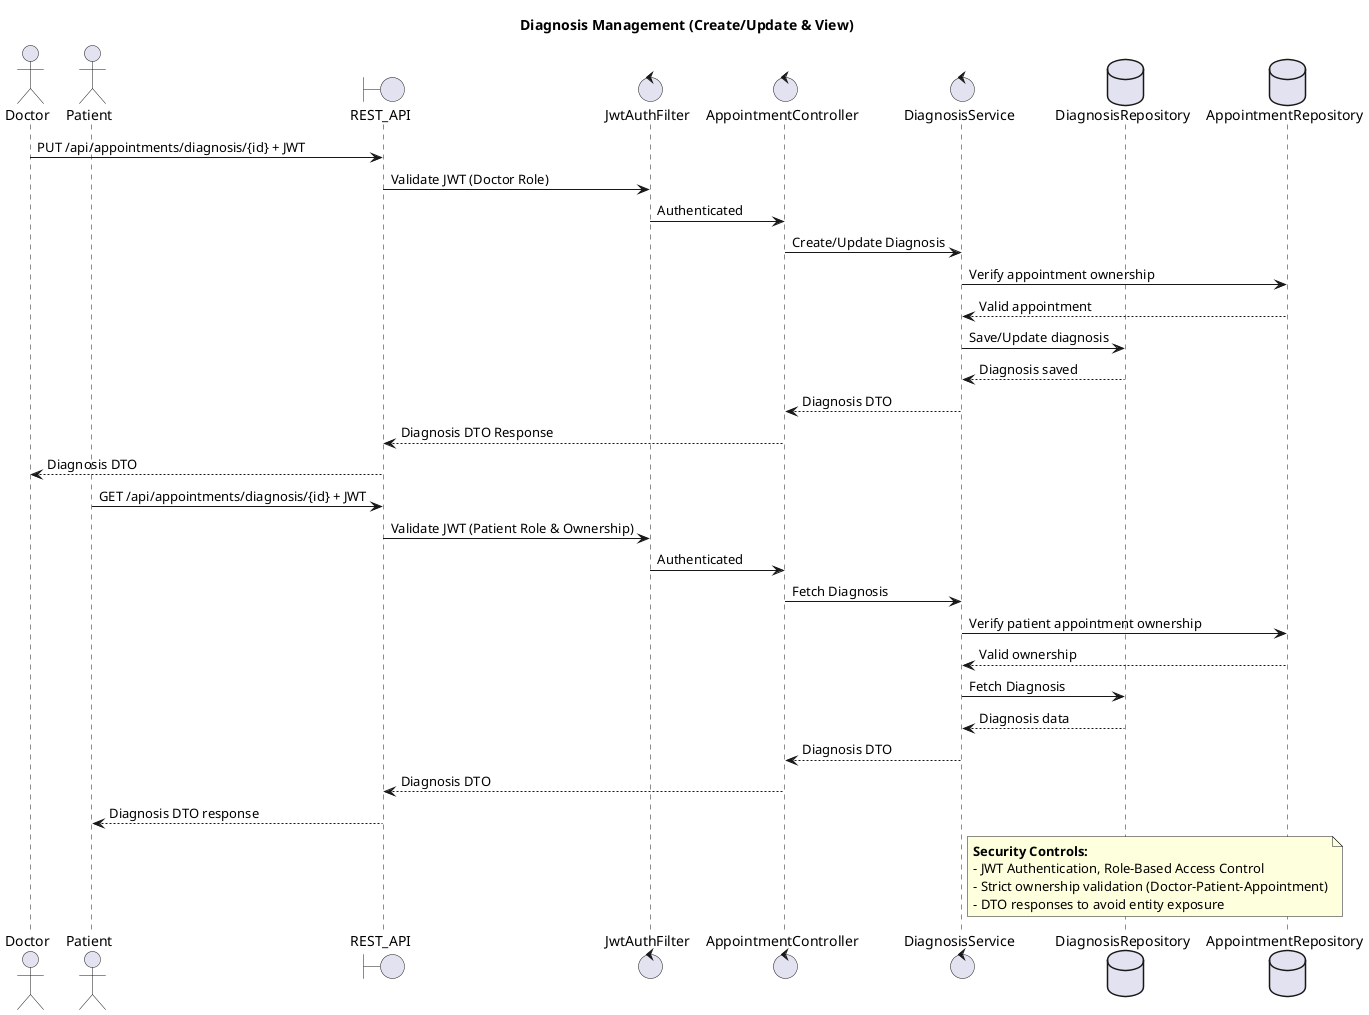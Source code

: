 @startuml Diagnosis Management

title Diagnosis Management (Create/Update & View)

actor Doctor
actor Patient
boundary REST_API
control JwtAuthFilter
control AppointmentController
control DiagnosisService
database DiagnosisRepository
database AppointmentRepository

'Doctor creates/updates Diagnosis'
Doctor -> REST_API : PUT /api/appointments/diagnosis/{id} + JWT
REST_API -> JwtAuthFilter : Validate JWT (Doctor Role)
JwtAuthFilter -> AppointmentController : Authenticated
AppointmentController -> DiagnosisService : Create/Update Diagnosis
DiagnosisService -> AppointmentRepository : Verify appointment ownership
AppointmentRepository --> DiagnosisService : Valid appointment
DiagnosisService -> DiagnosisRepository : Save/Update diagnosis
DiagnosisRepository --> DiagnosisService : Diagnosis saved
DiagnosisService --> AppointmentController : Diagnosis DTO
AppointmentController --> REST_API : Diagnosis DTO Response
REST_API --> Doctor : Diagnosis DTO

'Patient views Diagnosis'
Patient -> REST_API : GET /api/appointments/diagnosis/{id} + JWT
REST_API -> JwtAuthFilter : Validate JWT (Patient Role & Ownership)
JwtAuthFilter -> AppointmentController : Authenticated
AppointmentController -> DiagnosisService : Fetch Diagnosis
DiagnosisService -> AppointmentRepository : Verify patient appointment ownership
AppointmentRepository --> DiagnosisService : Valid ownership
DiagnosisService -> DiagnosisRepository : Fetch Diagnosis
DiagnosisRepository --> DiagnosisService : Diagnosis data
DiagnosisService --> AppointmentController : Diagnosis DTO
AppointmentController --> REST_API : Diagnosis DTO
REST_API --> Patient : Diagnosis DTO response

note right of DiagnosisService
**Security Controls:**
- JWT Authentication, Role-Based Access Control
- Strict ownership validation (Doctor-Patient-Appointment)
- DTO responses to avoid entity exposure
end note

@enduml
